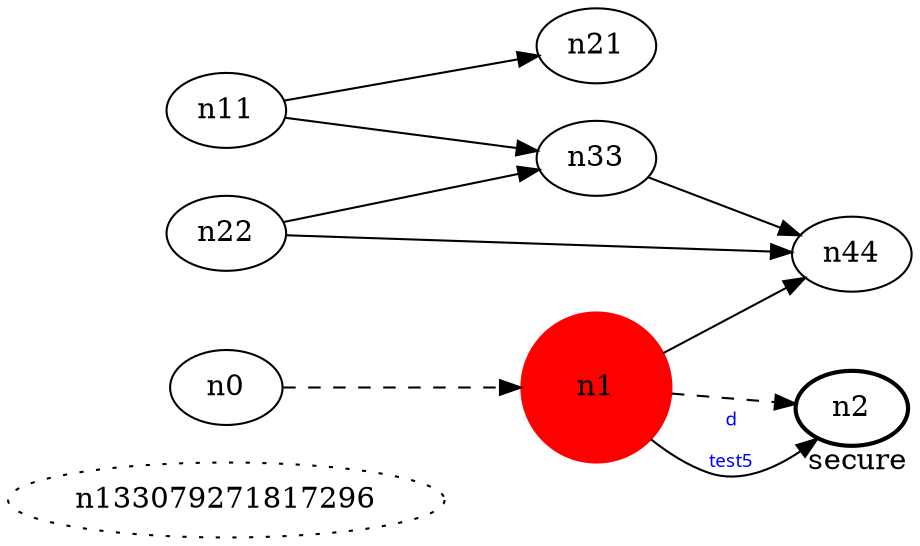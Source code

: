 digraph test5 {
	rankdir=LR;
	fontcolor=blue; /* c0; c1; c256 -- c1 */
	n133079271817296 [style=dotted, fillcolor="#123456"]; // c2; c3; c2 -- c3
	n1 [height=1, width=1, color=red, style=filled];
	n2 [style=bold, xlabel="secure"];
	n0 -> n1 -> n2[style=dashed];
	n1 -> n2 [fontname="comic sans", label="d\n\l\G", fontcolor=blue, fontsize=9];
	n11 -> n21;
	n11 -> n33;
	n1 -> n44;
	n22 -> n33;
	n22 -> n44;
	n33 -> n44;
}
